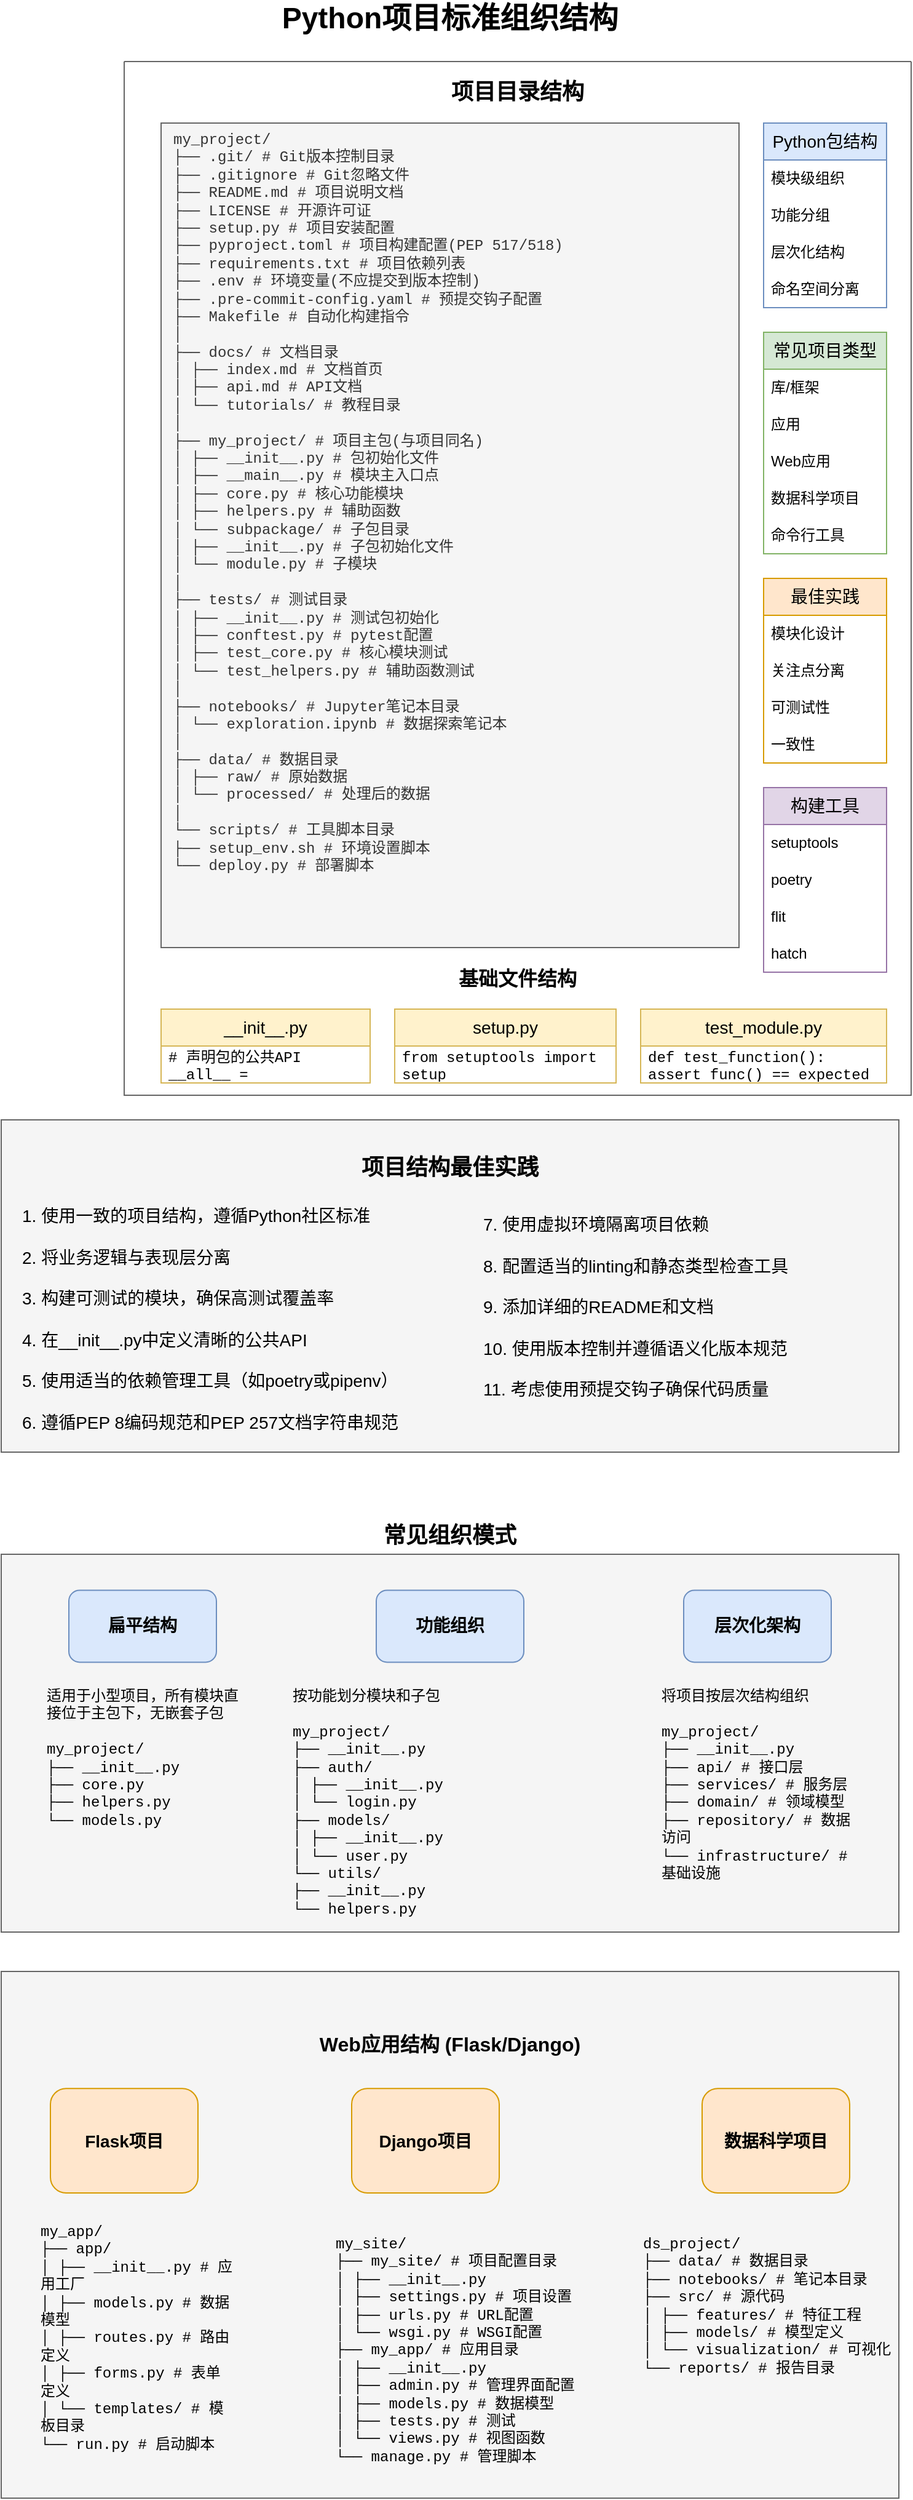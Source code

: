 <mxfile version="26.1.1">
  <diagram id="z5ZE0MZn-yw_QPYjwYFr" name="Page-1">
    <mxGraphModel dx="1114" dy="999" grid="1" gridSize="10" guides="1" tooltips="1" connect="1" arrows="1" fold="1" page="1" pageScale="1" pageWidth="850" pageHeight="1100" math="0" shadow="0">
      <root>
        <mxCell id="0" />
        <mxCell id="1" parent="0" />
        <mxCell id="2" value="Python项目标准组织结构" style="text;html=1;strokeColor=none;fillColor=none;align=center;verticalAlign=middle;whiteSpace=wrap;rounded=0;fontSize=24;fontStyle=1" parent="1" vertex="1">
          <mxGeometry x="245" y="20" width="360" height="30" as="geometry" />
        </mxCell>
        <mxCell id="3" value="" style="swimlane;startSize=0;fontSize=14;fillColor=#f5f5f5;strokeColor=#666666;fontColor=#333333;" parent="1" vertex="1">
          <mxGeometry x="160" y="70" width="640" height="840" as="geometry" />
        </mxCell>
        <mxCell id="4" value="项目目录结构" style="text;html=1;strokeColor=none;fillColor=none;align=center;verticalAlign=middle;whiteSpace=wrap;rounded=0;fontSize=18;fontStyle=1" parent="3" vertex="1">
          <mxGeometry x="220" y="10" width="200" height="30" as="geometry" />
        </mxCell>
        <mxCell id="5" value="my_project/&#xa;├── .git/                    # Git版本控制目录&#xa;├── .gitignore              # Git忽略文件&#xa;├── README.md              # 项目说明文档&#xa;├── LICENSE                # 开源许可证&#xa;├── setup.py               # 项目安装配置&#xa;├── pyproject.toml         # 项目构建配置(PEP 517/518)&#xa;├── requirements.txt       # 项目依赖列表&#xa;├── .env                   # 环境变量(不应提交到版本控制)&#xa;├── .pre-commit-config.yaml # 预提交钩子配置&#xa;├── Makefile               # 自动化构建指令&#xa;│&#xa;├── docs/                  # 文档目录&#xa;│   ├── index.md           # 文档首页&#xa;│   ├── api.md             # API文档&#xa;│   └── tutorials/         # 教程目录&#xa;│&#xa;├── my_project/           # 项目主包(与项目同名)&#xa;│   ├── __init__.py        # 包初始化文件&#xa;│   ├── __main__.py        # 模块主入口点&#xa;│   ├── core.py            # 核心功能模块&#xa;│   ├── helpers.py         # 辅助函数&#xa;│   └── subpackage/        # 子包目录&#xa;│       ├── __init__.py    # 子包初始化文件&#xa;│       └── module.py      # 子模块&#xa;│&#xa;├── tests/                # 测试目录&#xa;│   ├── __init__.py        # 测试包初始化&#xa;│   ├── conftest.py        # pytest配置&#xa;│   ├── test_core.py       # 核心模块测试&#xa;│   └── test_helpers.py    # 辅助函数测试&#xa;│&#xa;├── notebooks/            # Jupyter笔记本目录&#xa;│   └── exploration.ipynb  # 数据探索笔记本&#xa;│&#xa;├── data/                 # 数据目录&#xa;│   ├── raw/               # 原始数据&#xa;│   └── processed/         # 处理后的数据&#xa;│&#xa;└── scripts/              # 工具脚本目录&#xa;    ├── setup_env.sh        # 环境设置脚本&#xa;    └── deploy.py          # 部署脚本" style="text;html=1;strokeColor=#666666;fillColor=#f5f5f5;align=left;verticalAlign=top;whiteSpace=wrap;rounded=0;fontSize=12;fontColor=#333333;spacingLeft=8;fontFamily=Courier New;" parent="3" vertex="1">
          <mxGeometry x="30" y="50" width="470" height="670" as="geometry" />
        </mxCell>
        <mxCell id="6" value="Python包结构" style="swimlane;fontStyle=0;childLayout=stackLayout;horizontal=1;startSize=30;horizontalStack=0;resizeParent=1;resizeParentMax=0;resizeLast=0;collapsible=1;marginBottom=0;whiteSpace=wrap;html=1;fontSize=14;fillColor=#dae8fc;strokeColor=#6c8ebf;" parent="3" vertex="1">
          <mxGeometry x="520" y="50" width="100" height="150" as="geometry" />
        </mxCell>
        <mxCell id="7" value="模块级组织" style="text;strokeColor=none;fillColor=none;align=left;verticalAlign=middle;spacingLeft=4;spacingRight=4;overflow=hidden;points=[[0,0.5],[1,0.5]];portConstraint=eastwest;rotatable=0;whiteSpace=wrap;html=1;fontSize=12;" parent="6" vertex="1">
          <mxGeometry y="30" width="100" height="30" as="geometry" />
        </mxCell>
        <mxCell id="8" value="功能分组" style="text;strokeColor=none;fillColor=none;align=left;verticalAlign=middle;spacingLeft=4;spacingRight=4;overflow=hidden;points=[[0,0.5],[1,0.5]];portConstraint=eastwest;rotatable=0;whiteSpace=wrap;html=1;fontSize=12;" parent="6" vertex="1">
          <mxGeometry y="60" width="100" height="30" as="geometry" />
        </mxCell>
        <mxCell id="9" value="层次化结构" style="text;strokeColor=none;fillColor=none;align=left;verticalAlign=middle;spacingLeft=4;spacingRight=4;overflow=hidden;points=[[0,0.5],[1,0.5]];portConstraint=eastwest;rotatable=0;whiteSpace=wrap;html=1;fontSize=12;" parent="6" vertex="1">
          <mxGeometry y="90" width="100" height="30" as="geometry" />
        </mxCell>
        <mxCell id="10" value="命名空间分离" style="text;strokeColor=none;fillColor=none;align=left;verticalAlign=middle;spacingLeft=4;spacingRight=4;overflow=hidden;points=[[0,0.5],[1,0.5]];portConstraint=eastwest;rotatable=0;whiteSpace=wrap;html=1;fontSize=12;" parent="6" vertex="1">
          <mxGeometry y="120" width="100" height="30" as="geometry" />
        </mxCell>
        <mxCell id="11" value="常见项目类型" style="swimlane;fontStyle=0;childLayout=stackLayout;horizontal=1;startSize=30;horizontalStack=0;resizeParent=1;resizeParentMax=0;resizeLast=0;collapsible=1;marginBottom=0;whiteSpace=wrap;html=1;fontSize=14;fillColor=#d5e8d4;strokeColor=#82b366;" parent="3" vertex="1">
          <mxGeometry x="520" y="220" width="100" height="180" as="geometry" />
        </mxCell>
        <mxCell id="12" value="库/框架" style="text;strokeColor=none;fillColor=none;align=left;verticalAlign=middle;spacingLeft=4;spacingRight=4;overflow=hidden;points=[[0,0.5],[1,0.5]];portConstraint=eastwest;rotatable=0;whiteSpace=wrap;html=1;fontSize=12;" parent="11" vertex="1">
          <mxGeometry y="30" width="100" height="30" as="geometry" />
        </mxCell>
        <mxCell id="13" value="应用" style="text;strokeColor=none;fillColor=none;align=left;verticalAlign=middle;spacingLeft=4;spacingRight=4;overflow=hidden;points=[[0,0.5],[1,0.5]];portConstraint=eastwest;rotatable=0;whiteSpace=wrap;html=1;fontSize=12;" parent="11" vertex="1">
          <mxGeometry y="60" width="100" height="30" as="geometry" />
        </mxCell>
        <mxCell id="14" value="Web应用" style="text;strokeColor=none;fillColor=none;align=left;verticalAlign=middle;spacingLeft=4;spacingRight=4;overflow=hidden;points=[[0,0.5],[1,0.5]];portConstraint=eastwest;rotatable=0;whiteSpace=wrap;html=1;fontSize=12;" parent="11" vertex="1">
          <mxGeometry y="90" width="100" height="30" as="geometry" />
        </mxCell>
        <mxCell id="15" value="数据科学项目" style="text;strokeColor=none;fillColor=none;align=left;verticalAlign=middle;spacingLeft=4;spacingRight=4;overflow=hidden;points=[[0,0.5],[1,0.5]];portConstraint=eastwest;rotatable=0;whiteSpace=wrap;html=1;fontSize=12;" parent="11" vertex="1">
          <mxGeometry y="120" width="100" height="30" as="geometry" />
        </mxCell>
        <mxCell id="16" value="命令行工具" style="text;strokeColor=none;fillColor=none;align=left;verticalAlign=middle;spacingLeft=4;spacingRight=4;overflow=hidden;points=[[0,0.5],[1,0.5]];portConstraint=eastwest;rotatable=0;whiteSpace=wrap;html=1;fontSize=12;" parent="11" vertex="1">
          <mxGeometry y="150" width="100" height="30" as="geometry" />
        </mxCell>
        <mxCell id="17" value="最佳实践" style="swimlane;fontStyle=0;childLayout=stackLayout;horizontal=1;startSize=30;horizontalStack=0;resizeParent=1;resizeParentMax=0;resizeLast=0;collapsible=1;marginBottom=0;whiteSpace=wrap;html=1;fontSize=14;fillColor=#ffe6cc;strokeColor=#d79b00;" parent="3" vertex="1">
          <mxGeometry x="520" y="420" width="100" height="150" as="geometry" />
        </mxCell>
        <mxCell id="18" value="模块化设计" style="text;strokeColor=none;fillColor=none;align=left;verticalAlign=middle;spacingLeft=4;spacingRight=4;overflow=hidden;points=[[0,0.5],[1,0.5]];portConstraint=eastwest;rotatable=0;whiteSpace=wrap;html=1;fontSize=12;" parent="17" vertex="1">
          <mxGeometry y="30" width="100" height="30" as="geometry" />
        </mxCell>
        <mxCell id="19" value="关注点分离" style="text;strokeColor=none;fillColor=none;align=left;verticalAlign=middle;spacingLeft=4;spacingRight=4;overflow=hidden;points=[[0,0.5],[1,0.5]];portConstraint=eastwest;rotatable=0;whiteSpace=wrap;html=1;fontSize=12;" parent="17" vertex="1">
          <mxGeometry y="60" width="100" height="30" as="geometry" />
        </mxCell>
        <mxCell id="20" value="可测试性" style="text;strokeColor=none;fillColor=none;align=left;verticalAlign=middle;spacingLeft=4;spacingRight=4;overflow=hidden;points=[[0,0.5],[1,0.5]];portConstraint=eastwest;rotatable=0;whiteSpace=wrap;html=1;fontSize=12;" parent="17" vertex="1">
          <mxGeometry y="90" width="100" height="30" as="geometry" />
        </mxCell>
        <mxCell id="21" value="一致性" style="text;strokeColor=none;fillColor=none;align=left;verticalAlign=middle;spacingLeft=4;spacingRight=4;overflow=hidden;points=[[0,0.5],[1,0.5]];portConstraint=eastwest;rotatable=0;whiteSpace=wrap;html=1;fontSize=12;" parent="17" vertex="1">
          <mxGeometry y="120" width="100" height="30" as="geometry" />
        </mxCell>
        <mxCell id="22" value="基础文件结构" style="text;html=1;strokeColor=none;fillColor=none;align=center;verticalAlign=middle;whiteSpace=wrap;rounded=0;fontSize=16;fontStyle=1" parent="3" vertex="1">
          <mxGeometry x="220" y="730" width="200" height="30" as="geometry" />
        </mxCell>
        <mxCell id="23" value="__init__.py" style="swimlane;fontStyle=0;childLayout=stackLayout;horizontal=1;startSize=30;horizontalStack=0;resizeParent=1;resizeParentMax=0;resizeLast=0;collapsible=1;marginBottom=0;whiteSpace=wrap;html=1;fontSize=14;fillColor=#fff2cc;strokeColor=#d6b656;" parent="3" vertex="1">
          <mxGeometry x="30" y="770" width="170" height="60" as="geometry" />
        </mxCell>
        <mxCell id="24" value="# 声明包的公共API&#xa;__all__ = [&#39;function_a&#39;, &#39;ClassA&#39;]" style="text;strokeColor=none;fillColor=none;align=left;verticalAlign=middle;spacingLeft=4;spacingRight=4;overflow=hidden;points=[[0,0.5],[1,0.5]];portConstraint=eastwest;rotatable=0;whiteSpace=wrap;html=1;fontSize=12;fontFamily=Courier New;" parent="23" vertex="1">
          <mxGeometry y="30" width="170" height="30" as="geometry" />
        </mxCell>
        <mxCell id="29" value="setup.py" style="swimlane;fontStyle=0;childLayout=stackLayout;horizontal=1;startSize=30;horizontalStack=0;resizeParent=1;resizeParentMax=0;resizeLast=0;collapsible=1;marginBottom=0;whiteSpace=wrap;html=1;fontSize=14;fillColor=#fff2cc;strokeColor=#d6b656;" parent="3" vertex="1">
          <mxGeometry x="220" y="770" width="180" height="60" as="geometry" />
        </mxCell>
        <mxCell id="30" value="from setuptools import setup&#xa;setup(name=&#39;my_project&#39;, ...)" style="text;strokeColor=none;fillColor=none;align=left;verticalAlign=middle;spacingLeft=4;spacingRight=4;overflow=hidden;points=[[0,0.5],[1,0.5]];portConstraint=eastwest;rotatable=0;whiteSpace=wrap;html=1;fontSize=12;fontFamily=Courier New;" parent="29" vertex="1">
          <mxGeometry y="30" width="180" height="30" as="geometry" />
        </mxCell>
        <mxCell id="31" value="test_module.py" style="swimlane;fontStyle=0;childLayout=stackLayout;horizontal=1;startSize=30;horizontalStack=0;resizeParent=1;resizeParentMax=0;resizeLast=0;collapsible=1;marginBottom=0;whiteSpace=wrap;html=1;fontSize=14;fillColor=#fff2cc;strokeColor=#d6b656;" parent="3" vertex="1">
          <mxGeometry x="420" y="770" width="200" height="60" as="geometry" />
        </mxCell>
        <mxCell id="32" value="def test_function():&#xa;    assert func() == expected" style="text;strokeColor=none;fillColor=none;align=left;verticalAlign=middle;spacingLeft=4;spacingRight=4;overflow=hidden;points=[[0,0.5],[1,0.5]];portConstraint=eastwest;rotatable=0;whiteSpace=wrap;html=1;fontSize=12;fontFamily=Courier New;" parent="31" vertex="1">
          <mxGeometry y="30" width="200" height="30" as="geometry" />
        </mxCell>
        <mxCell id="33" value="构建工具" style="swimlane;fontStyle=0;childLayout=stackLayout;horizontal=1;startSize=30;horizontalStack=0;resizeParent=1;resizeParentMax=0;resizeLast=0;collapsible=1;marginBottom=0;whiteSpace=wrap;html=1;fontSize=14;fillColor=#e1d5e7;strokeColor=#9673a6;" parent="3" vertex="1">
          <mxGeometry x="520" y="590" width="100" height="150" as="geometry" />
        </mxCell>
        <mxCell id="34" value="setuptools" style="text;strokeColor=none;fillColor=none;align=left;verticalAlign=middle;spacingLeft=4;spacingRight=4;overflow=hidden;points=[[0,0.5],[1,0.5]];portConstraint=eastwest;rotatable=0;whiteSpace=wrap;html=1;fontSize=12;" parent="33" vertex="1">
          <mxGeometry y="30" width="100" height="30" as="geometry" />
        </mxCell>
        <mxCell id="35" value="poetry" style="text;strokeColor=none;fillColor=none;align=left;verticalAlign=middle;spacingLeft=4;spacingRight=4;overflow=hidden;points=[[0,0.5],[1,0.5]];portConstraint=eastwest;rotatable=0;whiteSpace=wrap;html=1;fontSize=12;" parent="33" vertex="1">
          <mxGeometry y="60" width="100" height="30" as="geometry" />
        </mxCell>
        <mxCell id="36" value="flit" style="text;strokeColor=none;fillColor=none;align=left;verticalAlign=middle;spacingLeft=4;spacingRight=4;overflow=hidden;points=[[0,0.5],[1,0.5]];portConstraint=eastwest;rotatable=0;whiteSpace=wrap;html=1;fontSize=12;" parent="33" vertex="1">
          <mxGeometry y="90" width="100" height="30" as="geometry" />
        </mxCell>
        <mxCell id="37" value="hatch" style="text;strokeColor=none;fillColor=none;align=left;verticalAlign=middle;spacingLeft=4;spacingRight=4;overflow=hidden;points=[[0,0.5],[1,0.5]];portConstraint=eastwest;rotatable=0;whiteSpace=wrap;html=1;fontSize=12;" parent="33" vertex="1">
          <mxGeometry y="120" width="100" height="30" as="geometry" />
        </mxCell>
        <mxCell id="38" value="" style="group" parent="1" vertex="1" connectable="0">
          <mxGeometry x="60" y="930" width="730" height="270" as="geometry" />
        </mxCell>
        <mxCell id="39" value="" style="rounded=0;whiteSpace=wrap;html=1;fontSize=12;fillColor=#f5f5f5;strokeColor=#666666;fontColor=#333333;" parent="38" vertex="1">
          <mxGeometry width="730" height="270" as="geometry" />
        </mxCell>
        <mxCell id="40" value="项目结构最佳实践" style="text;html=1;strokeColor=none;fillColor=none;align=center;verticalAlign=middle;whiteSpace=wrap;rounded=0;fontSize=18;fontStyle=1" parent="38" vertex="1">
          <mxGeometry x="265" y="15.625" width="200" height="46.875" as="geometry" />
        </mxCell>
        <mxCell id="41" value="1. 使用一致的项目结构，遵循Python社区标准&#xa;&#xa;2. 将业务逻辑与表现层分离&#xa;&#xa;3. 构建可测试的模块，确保高测试覆盖率&#xa;&#xa;4. 在__init__.py中定义清晰的公共API&#xa;&#xa;5. 使用适当的依赖管理工具（如poetry或pipenv）&#xa;&#xa;6. 遵循PEP 8编码规范和PEP 257文档字符串规范" style="text;html=1;strokeColor=none;fillColor=none;align=left;verticalAlign=top;whiteSpace=wrap;rounded=0;fontSize=14;" parent="38" vertex="1">
          <mxGeometry x="15" y="62.505" width="350" height="156.25" as="geometry" />
        </mxCell>
        <mxCell id="42" value="7. 使用虚拟环境隔离项目依赖&#xa;&#xa;8. 配置适当的linting和静态类型检查工具&#xa;&#xa;9. 添加详细的README和文档&#xa;&#xa;10. 使用版本控制并遵循语义化版本规范&#xa;&#xa;11. 考虑使用预提交钩子确保代码质量" style="text;html=1;strokeColor=none;fillColor=none;align=left;verticalAlign=top;whiteSpace=wrap;rounded=0;fontSize=14;" parent="38" vertex="1">
          <mxGeometry x="390" y="70.005" width="320" height="156.25" as="geometry" />
        </mxCell>
        <mxCell id="43" value="常见组织模式" style="text;html=1;strokeColor=none;fillColor=none;align=center;verticalAlign=middle;whiteSpace=wrap;rounded=0;fontSize=18;fontStyle=1" parent="1" vertex="1">
          <mxGeometry x="325" y="1253" width="200" height="30" as="geometry" />
        </mxCell>
        <mxCell id="44" value="" style="group" parent="1" vertex="1" connectable="0">
          <mxGeometry x="60" y="1283" width="730" height="307" as="geometry" />
        </mxCell>
        <mxCell id="45" value="" style="rounded=0;whiteSpace=wrap;html=1;fontSize=12;fillColor=#f5f5f5;strokeColor=#666666;fontColor=#333333;" parent="44" vertex="1">
          <mxGeometry width="730" height="307" as="geometry" />
        </mxCell>
        <mxCell id="46" value="扁平结构" style="rounded=1;whiteSpace=wrap;html=1;fontSize=14;fillColor=#dae8fc;strokeColor=#6c8ebf;fontStyle=1" parent="44" vertex="1">
          <mxGeometry x="55" y="29.238" width="120" height="58.476" as="geometry" />
        </mxCell>
        <mxCell id="47" value="适用于小型项目，所有模块直接位于主包下，无嵌套子包&#xa;&#xa;my_project/&#xa;├── __init__.py&#xa;├── core.py&#xa;├── helpers.py&#xa;└── models.py" style="text;html=1;strokeColor=none;fillColor=none;align=left;verticalAlign=top;whiteSpace=wrap;rounded=0;fontSize=12;fontFamily=Courier New;" parent="44" vertex="1">
          <mxGeometry x="35" y="102.333" width="160" height="190.048" as="geometry" />
        </mxCell>
        <mxCell id="48" value="功能组织" style="rounded=1;whiteSpace=wrap;html=1;fontSize=14;fillColor=#dae8fc;strokeColor=#6c8ebf;fontStyle=1" parent="44" vertex="1">
          <mxGeometry x="305" y="29.238" width="120" height="58.476" as="geometry" />
        </mxCell>
        <mxCell id="49" value="按功能划分模块和子包&#xa;&#xa;my_project/&#xa;├── __init__.py&#xa;├── auth/&#xa;│   ├── __init__.py&#xa;│   └── login.py&#xa;├── models/&#xa;│   ├── __init__.py&#xa;│   └── user.py&#xa;└── utils/&#xa;    ├── __init__.py&#xa;    └── helpers.py" style="text;html=1;strokeColor=none;fillColor=none;align=left;verticalAlign=top;whiteSpace=wrap;rounded=0;fontSize=12;fontFamily=Courier New;" parent="44" vertex="1">
          <mxGeometry x="235" y="102.333" width="260" height="190.048" as="geometry" />
        </mxCell>
        <mxCell id="50" value="层次化架构" style="rounded=1;whiteSpace=wrap;html=1;fontSize=14;fillColor=#dae8fc;strokeColor=#6c8ebf;fontStyle=1" parent="44" vertex="1">
          <mxGeometry x="555" y="29.238" width="120" height="58.476" as="geometry" />
        </mxCell>
        <mxCell id="51" value="将项目按层次结构组织&#xa;&#xa;my_project/&#xa;├── __init__.py&#xa;├── api/          # 接口层&#xa;├── services/     # 服务层&#xa;├── domain/       # 领域模型&#xa;├── repository/   # 数据访问&#xa;└── infrastructure/ # 基础设施" style="text;html=1;strokeColor=none;fillColor=none;align=left;verticalAlign=top;whiteSpace=wrap;rounded=0;fontSize=12;fontFamily=Courier New;" parent="44" vertex="1">
          <mxGeometry x="535" y="102.333" width="160" height="190.048" as="geometry" />
        </mxCell>
        <mxCell id="52" value="" style="group" parent="1" vertex="1" connectable="0">
          <mxGeometry x="60" y="1622" width="730" height="428" as="geometry" />
        </mxCell>
        <mxCell id="53" value="" style="rounded=0;whiteSpace=wrap;html=1;fontSize=12;fillColor=#f5f5f5;strokeColor=#666666;fontColor=#333333;" parent="52" vertex="1">
          <mxGeometry width="730" height="428" as="geometry" />
        </mxCell>
        <mxCell id="54" value="Web应用结构 (Flask/Django)" style="text;html=1;strokeColor=none;fillColor=none;align=center;verticalAlign=middle;whiteSpace=wrap;rounded=0;fontSize=16;fontStyle=1" parent="52" vertex="1">
          <mxGeometry x="215" y="23.778" width="300" height="71.333" as="geometry" />
        </mxCell>
        <mxCell id="55" value="Flask项目" style="rounded=1;whiteSpace=wrap;html=1;fontSize=14;fillColor=#ffe6cc;strokeColor=#d79b00;fontStyle=1" parent="52" vertex="1">
          <mxGeometry x="40" y="95.11" width="120" height="84.89" as="geometry" />
        </mxCell>
        <mxCell id="56" value="my_app/&#xa;├── app/&#xa;│   ├── __init__.py    # 应用工厂&#xa;│   ├── models.py      # 数据模型&#xa;│   ├── routes.py      # 路由定义&#xa;│   ├── forms.py       # 表单定义&#xa;│   └── templates/     # 模板目录&#xa;└── run.py            # 启动脚本" style="text;html=1;strokeColor=none;fillColor=none;align=left;verticalAlign=top;whiteSpace=wrap;rounded=0;fontSize=12;fontFamily=Courier New;" parent="52" vertex="1">
          <mxGeometry x="30" y="197.998" width="160" height="166.444" as="geometry" />
        </mxCell>
        <mxCell id="57" value="Django项目" style="rounded=1;whiteSpace=wrap;html=1;fontSize=14;fillColor=#ffe6cc;strokeColor=#d79b00;fontStyle=1" parent="52" vertex="1">
          <mxGeometry x="285" y="95.11" width="120" height="84.89" as="geometry" />
        </mxCell>
        <mxCell id="58" value="my_site/&#xa;├── my_site/          # 项目配置目录&#xa;│   ├── __init__.py&#xa;│   ├── settings.py   # 项目设置&#xa;│   ├── urls.py       # URL配置&#xa;│   └── wsgi.py       # WSGI配置&#xa;├── my_app/           # 应用目录&#xa;│   ├── __init__.py&#xa;│   ├── admin.py      # 管理界面配置&#xa;│   ├── models.py     # 数据模型&#xa;│   ├── tests.py      # 测试&#xa;│   └── views.py      # 视图函数&#xa;└── manage.py         # 管理脚本" style="text;html=1;strokeColor=none;fillColor=none;align=left;verticalAlign=top;whiteSpace=wrap;rounded=0;fontSize=12;fontFamily=Courier New;" parent="52" vertex="1">
          <mxGeometry x="270" y="207.998" width="240" height="166.444" as="geometry" />
        </mxCell>
        <mxCell id="59" value="数据科学项目" style="rounded=1;whiteSpace=wrap;html=1;fontSize=14;fillColor=#ffe6cc;strokeColor=#d79b00;fontStyle=1" parent="52" vertex="1">
          <mxGeometry x="570" y="95.11" width="120" height="84.89" as="geometry" />
        </mxCell>
        <mxCell id="60" value="ds_project/&#xa;├── data/              # 数据目录&#xa;├── notebooks/         # 笔记本目录&#xa;├── src/               # 源代码&#xa;│   ├── features/      # 特征工程&#xa;│   ├── models/        # 模型定义&#xa;│   └── visualization/ # 可视化&#xa;└── reports/           # 报告目录" style="text;html=1;strokeColor=none;fillColor=none;align=left;verticalAlign=top;whiteSpace=wrap;rounded=0;fontSize=12;fontFamily=Courier New;" parent="52" vertex="1">
          <mxGeometry x="520" y="207.998" width="220" height="166.444" as="geometry" />
        </mxCell>
      </root>
    </mxGraphModel>
  </diagram>
</mxfile>
